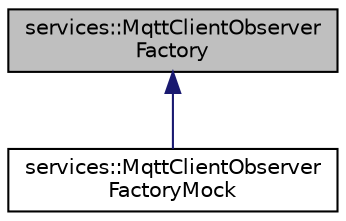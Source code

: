 digraph "services::MqttClientObserverFactory"
{
 // INTERACTIVE_SVG=YES
  edge [fontname="Helvetica",fontsize="10",labelfontname="Helvetica",labelfontsize="10"];
  node [fontname="Helvetica",fontsize="10",shape=record];
  Node0 [label="services::MqttClientObserver\lFactory",height=0.2,width=0.4,color="black", fillcolor="grey75", style="filled", fontcolor="black"];
  Node0 -> Node1 [dir="back",color="midnightblue",fontsize="10",style="solid",fontname="Helvetica"];
  Node1 [label="services::MqttClientObserver\lFactoryMock",height=0.2,width=0.4,color="black", fillcolor="white", style="filled",URL="$da/dbb/classservices_1_1_mqtt_client_observer_factory_mock.html"];
}
